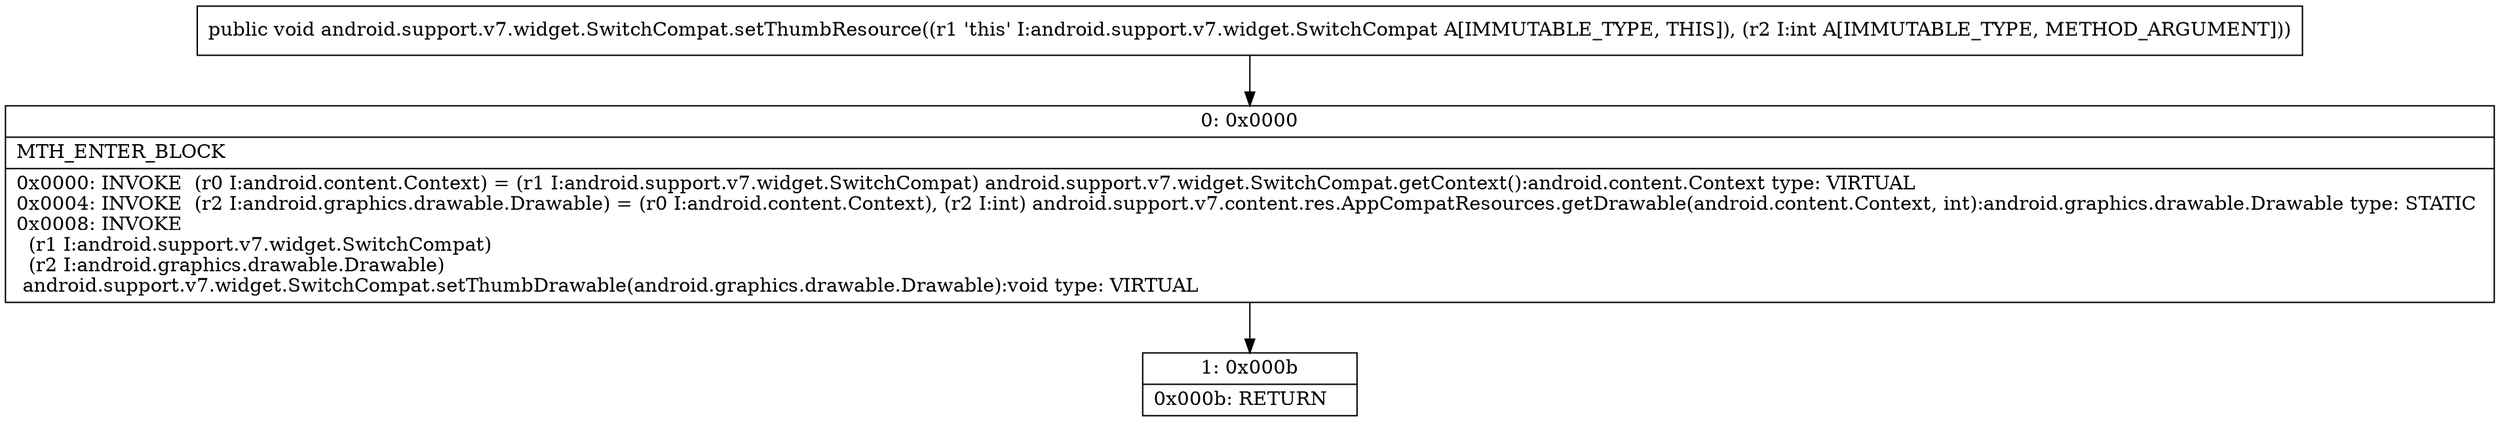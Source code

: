 digraph "CFG forandroid.support.v7.widget.SwitchCompat.setThumbResource(I)V" {
Node_0 [shape=record,label="{0\:\ 0x0000|MTH_ENTER_BLOCK\l|0x0000: INVOKE  (r0 I:android.content.Context) = (r1 I:android.support.v7.widget.SwitchCompat) android.support.v7.widget.SwitchCompat.getContext():android.content.Context type: VIRTUAL \l0x0004: INVOKE  (r2 I:android.graphics.drawable.Drawable) = (r0 I:android.content.Context), (r2 I:int) android.support.v7.content.res.AppCompatResources.getDrawable(android.content.Context, int):android.graphics.drawable.Drawable type: STATIC \l0x0008: INVOKE  \l  (r1 I:android.support.v7.widget.SwitchCompat)\l  (r2 I:android.graphics.drawable.Drawable)\l android.support.v7.widget.SwitchCompat.setThumbDrawable(android.graphics.drawable.Drawable):void type: VIRTUAL \l}"];
Node_1 [shape=record,label="{1\:\ 0x000b|0x000b: RETURN   \l}"];
MethodNode[shape=record,label="{public void android.support.v7.widget.SwitchCompat.setThumbResource((r1 'this' I:android.support.v7.widget.SwitchCompat A[IMMUTABLE_TYPE, THIS]), (r2 I:int A[IMMUTABLE_TYPE, METHOD_ARGUMENT])) }"];
MethodNode -> Node_0;
Node_0 -> Node_1;
}

